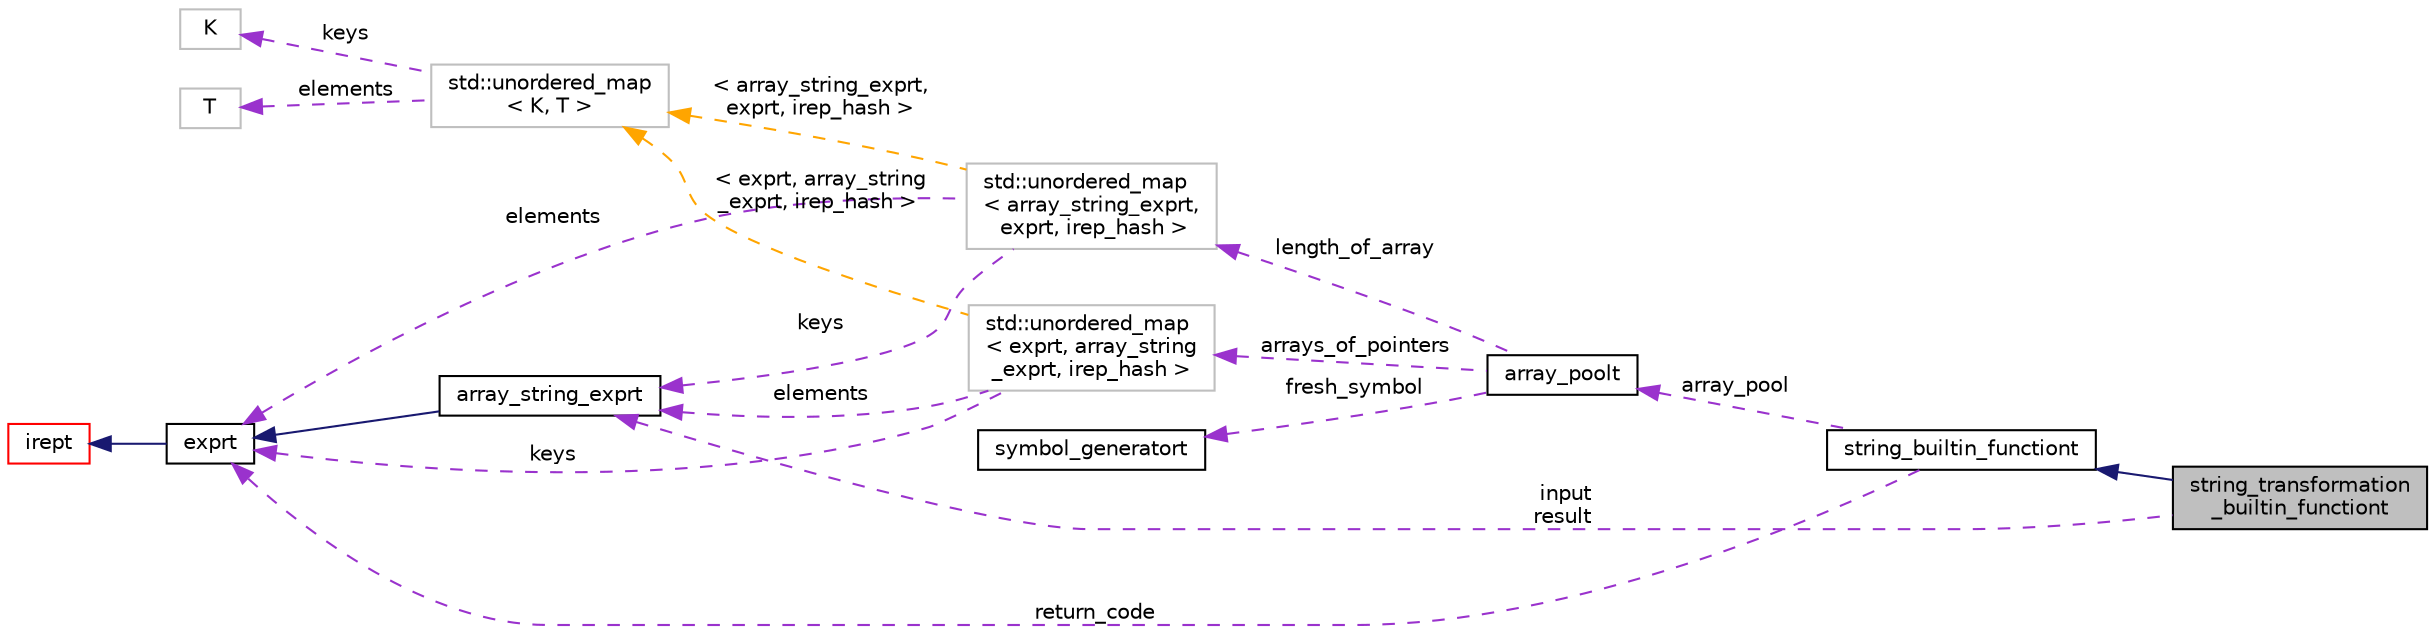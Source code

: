 digraph "string_transformation_builtin_functiont"
{
 // LATEX_PDF_SIZE
  bgcolor="transparent";
  edge [fontname="Helvetica",fontsize="10",labelfontname="Helvetica",labelfontsize="10"];
  node [fontname="Helvetica",fontsize="10",shape=record];
  rankdir="LR";
  Node1 [label="string_transformation\l_builtin_functiont",height=0.2,width=0.4,color="black", fillcolor="grey75", style="filled", fontcolor="black",tooltip="String builtin_function transforming one string into another."];
  Node2 -> Node1 [dir="back",color="midnightblue",fontsize="10",style="solid",fontname="Helvetica"];
  Node2 [label="string_builtin_functiont",height=0.2,width=0.4,color="black",URL="$classstring__builtin__functiont.html",tooltip="Base class for string functions that are built in the solver."];
  Node3 -> Node2 [dir="back",color="darkorchid3",fontsize="10",style="dashed",label=" array_pool" ,fontname="Helvetica"];
  Node3 [label="array_poolt",height=0.2,width=0.4,color="black",URL="$classarray__poolt.html",tooltip="Correspondance between arrays and pointers string representations."];
  Node4 -> Node3 [dir="back",color="darkorchid3",fontsize="10",style="dashed",label=" arrays_of_pointers" ,fontname="Helvetica"];
  Node4 [label="std::unordered_map\l\< exprt, array_string\l_exprt, irep_hash \>",height=0.2,width=0.4,color="grey75",tooltip=" "];
  Node5 -> Node4 [dir="back",color="darkorchid3",fontsize="10",style="dashed",label=" elements" ,fontname="Helvetica"];
  Node5 [label="array_string_exprt",height=0.2,width=0.4,color="black",URL="$classarray__string__exprt.html",tooltip=" "];
  Node6 -> Node5 [dir="back",color="midnightblue",fontsize="10",style="solid",fontname="Helvetica"];
  Node6 [label="exprt",height=0.2,width=0.4,color="black",URL="$classexprt.html",tooltip="Base class for all expressions."];
  Node7 -> Node6 [dir="back",color="midnightblue",fontsize="10",style="solid",fontname="Helvetica"];
  Node7 [label="irept",height=0.2,width=0.4,color="red",URL="$classirept.html",tooltip="There are a large number of kinds of tree structured or tree-like data in CPROVER."];
  Node6 -> Node4 [dir="back",color="darkorchid3",fontsize="10",style="dashed",label=" keys" ,fontname="Helvetica"];
  Node16 -> Node4 [dir="back",color="orange",fontsize="10",style="dashed",label=" \< exprt, array_string\l_exprt, irep_hash \>" ,fontname="Helvetica"];
  Node16 [label="std::unordered_map\l\< K, T \>",height=0.2,width=0.4,color="grey75",tooltip="STL class."];
  Node17 -> Node16 [dir="back",color="darkorchid3",fontsize="10",style="dashed",label=" keys" ,fontname="Helvetica"];
  Node17 [label="K",height=0.2,width=0.4,color="grey75",tooltip=" "];
  Node13 -> Node16 [dir="back",color="darkorchid3",fontsize="10",style="dashed",label=" elements" ,fontname="Helvetica"];
  Node13 [label="T",height=0.2,width=0.4,color="grey75",tooltip=" "];
  Node18 -> Node3 [dir="back",color="darkorchid3",fontsize="10",style="dashed",label=" fresh_symbol" ,fontname="Helvetica"];
  Node18 [label="symbol_generatort",height=0.2,width=0.4,color="black",URL="$classsymbol__generatort.html",tooltip="Generation of fresh symbols of a given type."];
  Node19 -> Node3 [dir="back",color="darkorchid3",fontsize="10",style="dashed",label=" length_of_array" ,fontname="Helvetica"];
  Node19 [label="std::unordered_map\l\< array_string_exprt,\l exprt, irep_hash \>",height=0.2,width=0.4,color="grey75",tooltip=" "];
  Node5 -> Node19 [dir="back",color="darkorchid3",fontsize="10",style="dashed",label=" keys" ,fontname="Helvetica"];
  Node6 -> Node19 [dir="back",color="darkorchid3",fontsize="10",style="dashed",label=" elements" ,fontname="Helvetica"];
  Node16 -> Node19 [dir="back",color="orange",fontsize="10",style="dashed",label=" \< array_string_exprt,\l exprt, irep_hash \>" ,fontname="Helvetica"];
  Node6 -> Node2 [dir="back",color="darkorchid3",fontsize="10",style="dashed",label=" return_code" ,fontname="Helvetica"];
  Node5 -> Node1 [dir="back",color="darkorchid3",fontsize="10",style="dashed",label=" input\nresult" ,fontname="Helvetica"];
}

